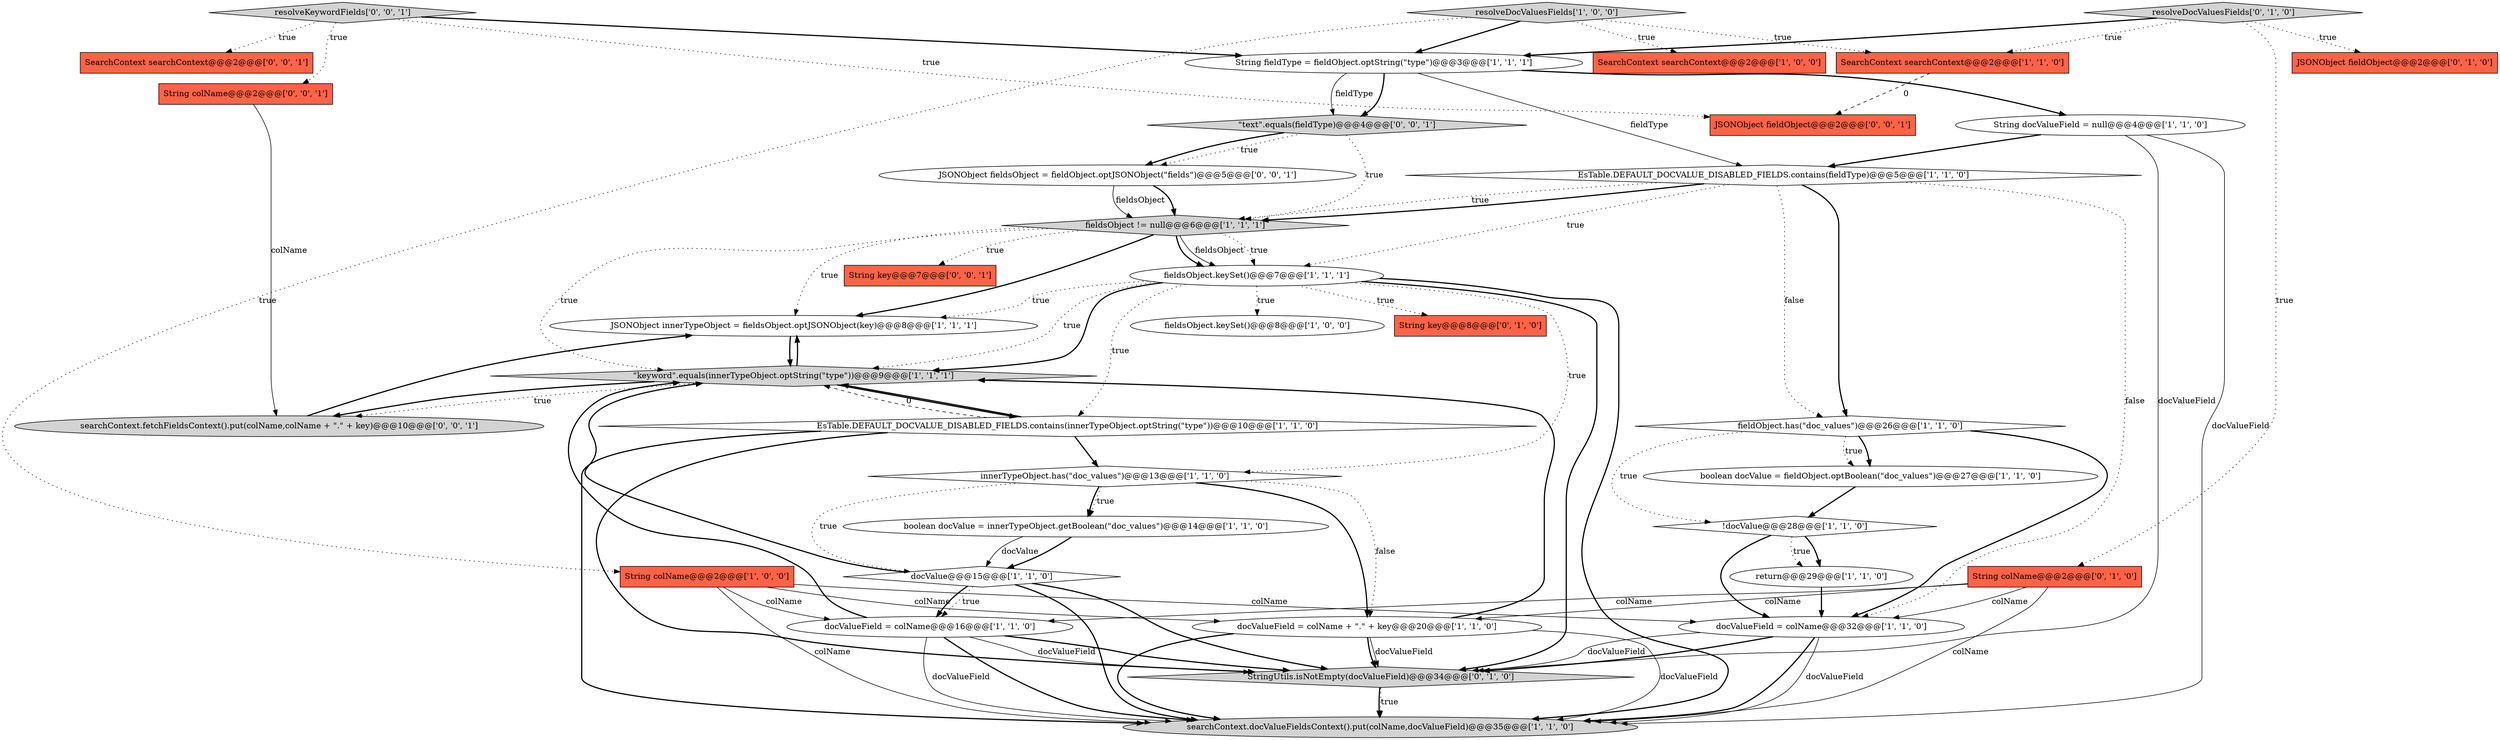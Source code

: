 digraph {
28 [style = filled, label = "resolveDocValuesFields['0', '1', '0']", fillcolor = lightgray, shape = diamond image = "AAA0AAABBB2BBB"];
14 [style = filled, label = "String fieldType = fieldObject.optString(\"type\")@@@3@@@['1', '1', '1']", fillcolor = white, shape = ellipse image = "AAA0AAABBB1BBB"];
5 [style = filled, label = "SearchContext searchContext@@@2@@@['1', '0', '0']", fillcolor = tomato, shape = box image = "AAA0AAABBB1BBB"];
12 [style = filled, label = "docValueField = colName@@@32@@@['1', '1', '0']", fillcolor = white, shape = ellipse image = "AAA0AAABBB1BBB"];
16 [style = filled, label = "JSONObject innerTypeObject = fieldsObject.optJSONObject(key)@@@8@@@['1', '1', '1']", fillcolor = white, shape = ellipse image = "AAA0AAABBB1BBB"];
9 [style = filled, label = "String colName@@@2@@@['1', '0', '0']", fillcolor = tomato, shape = box image = "AAA0AAABBB1BBB"];
3 [style = filled, label = "return@@@29@@@['1', '1', '0']", fillcolor = white, shape = ellipse image = "AAA0AAABBB1BBB"];
7 [style = filled, label = "\"keyword\".equals(innerTypeObject.optString(\"type\"))@@@9@@@['1', '1', '1']", fillcolor = lightgray, shape = diamond image = "AAA0AAABBB1BBB"];
22 [style = filled, label = "EsTable.DEFAULT_DOCVALUE_DISABLED_FIELDS.contains(innerTypeObject.optString(\"type\"))@@@10@@@['1', '1', '0']", fillcolor = white, shape = diamond image = "AAA0AAABBB1BBB"];
18 [style = filled, label = "boolean docValue = innerTypeObject.getBoolean(\"doc_values\")@@@14@@@['1', '1', '0']", fillcolor = white, shape = ellipse image = "AAA0AAABBB1BBB"];
2 [style = filled, label = "docValueField = colName@@@16@@@['1', '1', '0']", fillcolor = white, shape = ellipse image = "AAA0AAABBB1BBB"];
20 [style = filled, label = "innerTypeObject.has(\"doc_values\")@@@13@@@['1', '1', '0']", fillcolor = white, shape = diamond image = "AAA0AAABBB1BBB"];
35 [style = filled, label = "resolveKeywordFields['0', '0', '1']", fillcolor = lightgray, shape = diamond image = "AAA0AAABBB3BBB"];
23 [style = filled, label = "boolean docValue = fieldObject.optBoolean(\"doc_values\")@@@27@@@['1', '1', '0']", fillcolor = white, shape = ellipse image = "AAA0AAABBB1BBB"];
19 [style = filled, label = "docValueField = colName + \".\" + key@@@20@@@['1', '1', '0']", fillcolor = white, shape = ellipse image = "AAA0AAABBB1BBB"];
29 [style = filled, label = "String key@@@7@@@['0', '0', '1']", fillcolor = tomato, shape = box image = "AAA0AAABBB3BBB"];
0 [style = filled, label = "fieldsObject.keySet()@@@7@@@['1', '1', '1']", fillcolor = white, shape = ellipse image = "AAA0AAABBB1BBB"];
6 [style = filled, label = "fieldsObject != null@@@6@@@['1', '1', '1']", fillcolor = lightgray, shape = diamond image = "AAA0AAABBB1BBB"];
33 [style = filled, label = "SearchContext searchContext@@@2@@@['0', '0', '1']", fillcolor = tomato, shape = box image = "AAA0AAABBB3BBB"];
17 [style = filled, label = "resolveDocValuesFields['1', '0', '0']", fillcolor = lightgray, shape = diamond image = "AAA0AAABBB1BBB"];
36 [style = filled, label = "JSONObject fieldObject@@@2@@@['0', '0', '1']", fillcolor = tomato, shape = box image = "AAA0AAABBB3BBB"];
10 [style = filled, label = "docValue@@@15@@@['1', '1', '0']", fillcolor = white, shape = diamond image = "AAA0AAABBB1BBB"];
1 [style = filled, label = "fieldsObject.keySet()@@@8@@@['1', '0', '0']", fillcolor = white, shape = ellipse image = "AAA0AAABBB1BBB"];
13 [style = filled, label = "searchContext.docValueFieldsContext().put(colName,docValueField)@@@35@@@['1', '1', '0']", fillcolor = lightgray, shape = ellipse image = "AAA0AAABBB1BBB"];
24 [style = filled, label = "String colName@@@2@@@['0', '1', '0']", fillcolor = tomato, shape = box image = "AAA0AAABBB2BBB"];
11 [style = filled, label = "String docValueField = null@@@4@@@['1', '1', '0']", fillcolor = white, shape = ellipse image = "AAA0AAABBB1BBB"];
34 [style = filled, label = "JSONObject fieldsObject = fieldObject.optJSONObject(\"fields\")@@@5@@@['0', '0', '1']", fillcolor = white, shape = ellipse image = "AAA0AAABBB3BBB"];
8 [style = filled, label = "!docValue@@@28@@@['1', '1', '0']", fillcolor = white, shape = diamond image = "AAA0AAABBB1BBB"];
15 [style = filled, label = "EsTable.DEFAULT_DOCVALUE_DISABLED_FIELDS.contains(fieldType)@@@5@@@['1', '1', '0']", fillcolor = white, shape = diamond image = "AAA0AAABBB1BBB"];
4 [style = filled, label = "fieldObject.has(\"doc_values\")@@@26@@@['1', '1', '0']", fillcolor = white, shape = diamond image = "AAA0AAABBB1BBB"];
25 [style = filled, label = "String key@@@8@@@['0', '1', '0']", fillcolor = tomato, shape = box image = "AAA0AAABBB2BBB"];
31 [style = filled, label = "searchContext.fetchFieldsContext().put(colName,colName + \".\" + key)@@@10@@@['0', '0', '1']", fillcolor = lightgray, shape = ellipse image = "AAA0AAABBB3BBB"];
26 [style = filled, label = "JSONObject fieldObject@@@2@@@['0', '1', '0']", fillcolor = tomato, shape = box image = "AAA0AAABBB2BBB"];
30 [style = filled, label = "\"text\".equals(fieldType)@@@4@@@['0', '0', '1']", fillcolor = lightgray, shape = diamond image = "AAA0AAABBB3BBB"];
27 [style = filled, label = "StringUtils.isNotEmpty(docValueField)@@@34@@@['0', '1', '0']", fillcolor = lightgray, shape = diamond image = "AAA1AAABBB2BBB"];
21 [style = filled, label = "SearchContext searchContext@@@2@@@['1', '1', '0']", fillcolor = tomato, shape = box image = "AAA0AAABBB1BBB"];
32 [style = filled, label = "String colName@@@2@@@['0', '0', '1']", fillcolor = tomato, shape = box image = "AAA0AAABBB3BBB"];
20->19 [style = dotted, label="false"];
6->16 [style = dotted, label="true"];
12->27 [style = bold, label=""];
6->0 [style = solid, label="fieldsObject"];
35->36 [style = dotted, label="true"];
11->13 [style = solid, label="docValueField"];
20->18 [style = dotted, label="true"];
24->2 [style = solid, label="colName"];
35->32 [style = dotted, label="true"];
17->14 [style = bold, label=""];
7->22 [style = bold, label=""];
22->20 [style = bold, label=""];
14->11 [style = bold, label=""];
15->12 [style = dotted, label="false"];
15->6 [style = bold, label=""];
19->27 [style = bold, label=""];
0->27 [style = bold, label=""];
7->31 [style = dotted, label="true"];
20->10 [style = dotted, label="true"];
30->34 [style = dotted, label="true"];
4->23 [style = bold, label=""];
16->7 [style = bold, label=""];
21->36 [style = dashed, label="0"];
19->7 [style = bold, label=""];
14->15 [style = solid, label="fieldType"];
22->13 [style = bold, label=""];
28->24 [style = dotted, label="true"];
24->12 [style = solid, label="colName"];
6->29 [style = dotted, label="true"];
9->19 [style = solid, label="colName"];
24->19 [style = solid, label="colName"];
0->16 [style = dotted, label="true"];
0->1 [style = dotted, label="true"];
28->26 [style = dotted, label="true"];
0->7 [style = bold, label=""];
20->18 [style = bold, label=""];
0->7 [style = dotted, label="true"];
7->16 [style = bold, label=""];
2->27 [style = solid, label="docValueField"];
15->6 [style = dotted, label="true"];
8->3 [style = bold, label=""];
12->13 [style = bold, label=""];
6->0 [style = dotted, label="true"];
10->7 [style = bold, label=""];
14->30 [style = bold, label=""];
14->30 [style = solid, label="fieldType"];
0->20 [style = dotted, label="true"];
4->12 [style = bold, label=""];
2->27 [style = bold, label=""];
18->10 [style = solid, label="docValue"];
17->21 [style = dotted, label="true"];
28->14 [style = bold, label=""];
17->5 [style = dotted, label="true"];
28->21 [style = dotted, label="true"];
31->16 [style = bold, label=""];
22->7 [style = dashed, label="0"];
30->34 [style = bold, label=""];
11->27 [style = solid, label="docValueField"];
0->22 [style = dotted, label="true"];
6->7 [style = dotted, label="true"];
2->7 [style = bold, label=""];
34->6 [style = bold, label=""];
2->13 [style = bold, label=""];
6->0 [style = bold, label=""];
15->4 [style = bold, label=""];
32->31 [style = solid, label="colName"];
11->15 [style = bold, label=""];
19->13 [style = bold, label=""];
17->9 [style = dotted, label="true"];
20->19 [style = bold, label=""];
9->2 [style = solid, label="colName"];
6->16 [style = bold, label=""];
15->0 [style = dotted, label="true"];
2->13 [style = solid, label="docValueField"];
10->13 [style = bold, label=""];
7->31 [style = bold, label=""];
3->12 [style = bold, label=""];
27->13 [style = dotted, label="true"];
12->13 [style = solid, label="docValueField"];
30->6 [style = dotted, label="true"];
15->4 [style = dotted, label="false"];
4->23 [style = dotted, label="true"];
8->3 [style = dotted, label="true"];
9->13 [style = solid, label="colName"];
10->2 [style = dotted, label="true"];
0->25 [style = dotted, label="true"];
10->2 [style = bold, label=""];
8->12 [style = bold, label=""];
27->13 [style = bold, label=""];
35->33 [style = dotted, label="true"];
22->27 [style = bold, label=""];
10->27 [style = bold, label=""];
24->13 [style = solid, label="colName"];
0->13 [style = bold, label=""];
9->12 [style = solid, label="colName"];
4->8 [style = dotted, label="true"];
22->7 [style = bold, label=""];
18->10 [style = bold, label=""];
23->8 [style = bold, label=""];
34->6 [style = solid, label="fieldsObject"];
12->27 [style = solid, label="docValueField"];
19->27 [style = solid, label="docValueField"];
35->14 [style = bold, label=""];
19->13 [style = solid, label="docValueField"];
}
